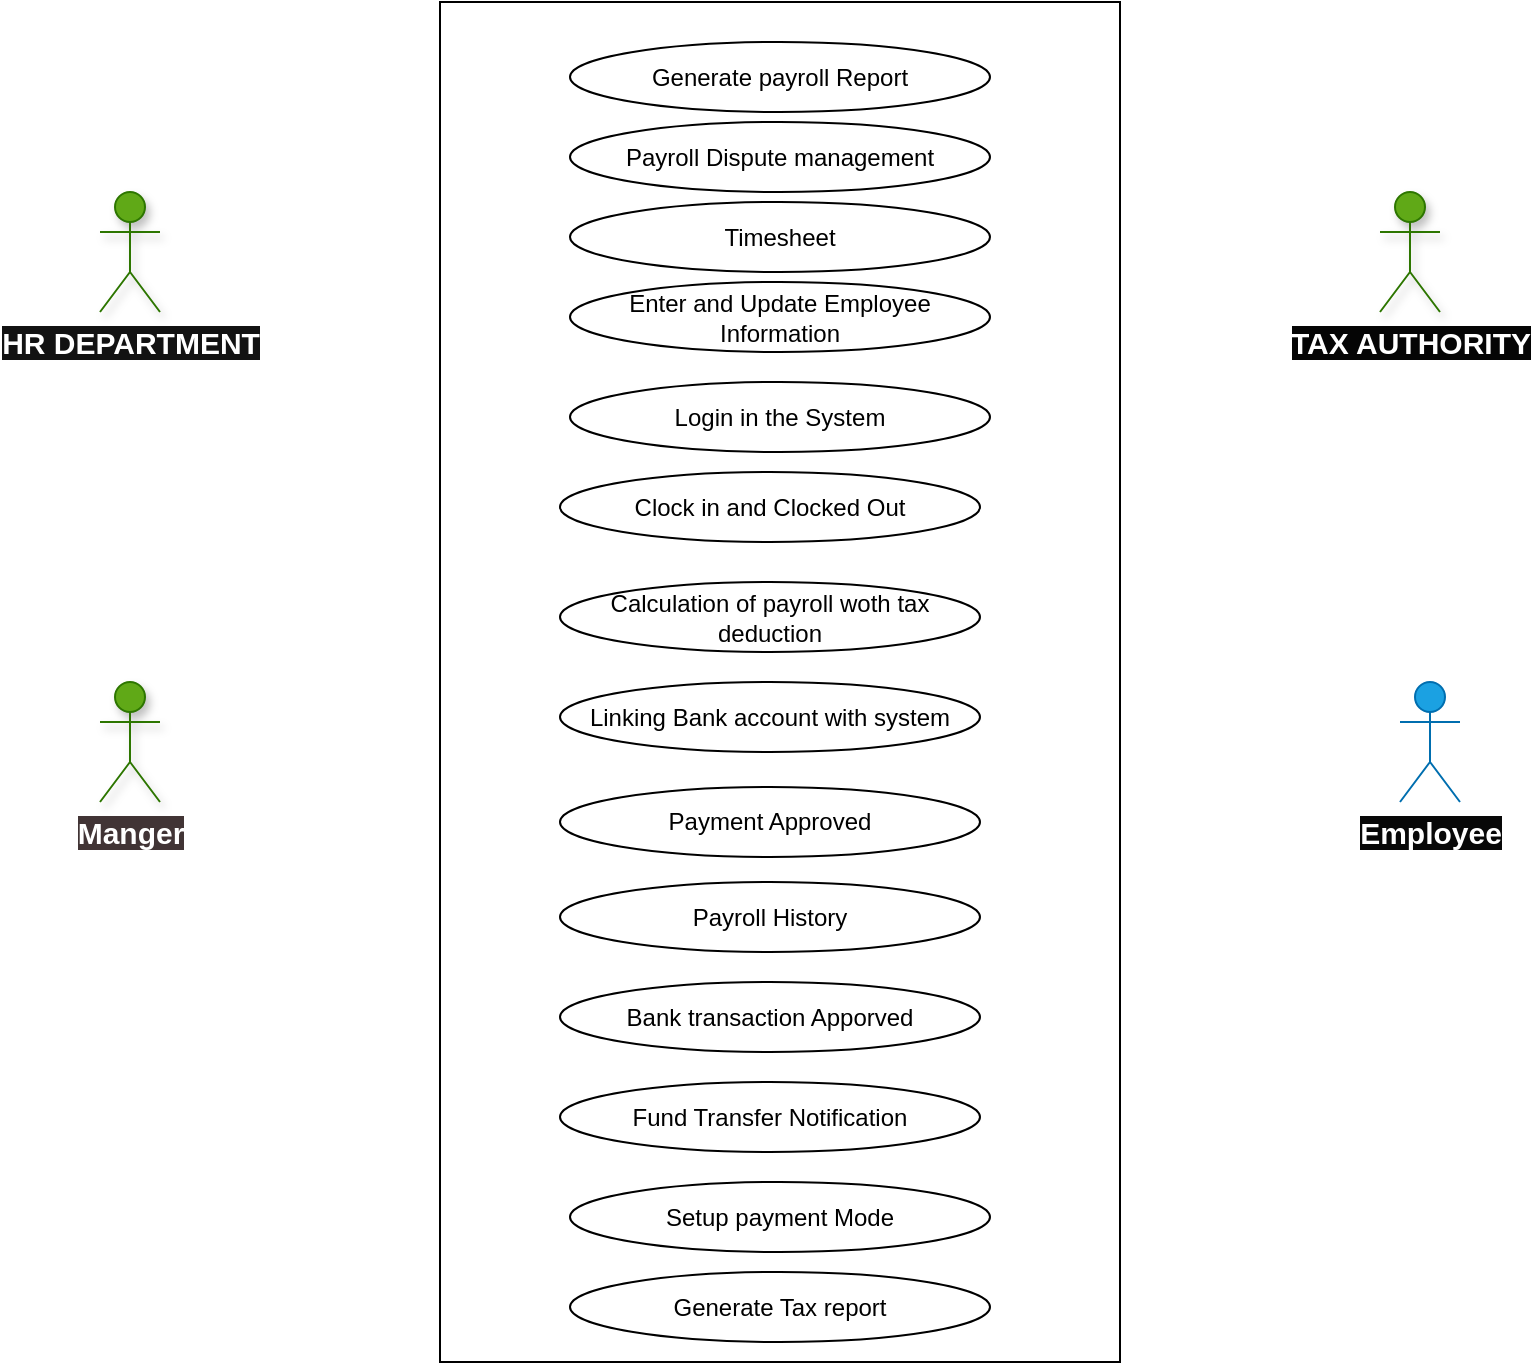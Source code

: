 <mxfile version="20.8.10" type="device"><diagram name="Page-1" id="uHvMw58qS8uGZ-ix74A2"><mxGraphModel dx="780" dy="1596" grid="1" gridSize="10" guides="1" tooltips="1" connect="1" arrows="1" fold="1" page="1" pageScale="1" pageWidth="850" pageHeight="1100" math="0" shadow="0"><root><mxCell id="0"/><mxCell id="1" parent="0"/><mxCell id="gEb4b2PIir80PRkTaEHa-1" value="" style="rounded=0;whiteSpace=wrap;html=1;" vertex="1" parent="1"><mxGeometry x="230" y="-120" width="340" height="680" as="geometry"/></mxCell><mxCell id="gEb4b2PIir80PRkTaEHa-2" value="&lt;b&gt;&lt;font style=&quot;font-size: 15px; background-color: rgb(8, 8, 8);&quot;&gt;Employee&lt;/font&gt;&lt;/b&gt;" style="shape=umlActor;verticalLabelPosition=bottom;verticalAlign=top;html=1;outlineConnect=0;fillColor=#1ba1e2;strokeColor=#006EAF;fontColor=#ffffff;" vertex="1" parent="1"><mxGeometry x="710" y="220" width="30" height="60" as="geometry"/></mxCell><mxCell id="gEb4b2PIir80PRkTaEHa-3" value="&lt;b&gt;&lt;font style=&quot;font-size: 15px; background-color: rgb(65, 52, 53);&quot;&gt;Manger&lt;/font&gt;&lt;/b&gt;" style="shape=umlActor;verticalLabelPosition=bottom;verticalAlign=top;html=1;outlineConnect=0;shadow=1;fillColor=#60a917;strokeColor=#2D7600;fontColor=#ffffff;" vertex="1" parent="1"><mxGeometry x="60" y="220" width="30" height="60" as="geometry"/></mxCell><mxCell id="gEb4b2PIir80PRkTaEHa-4" value="Login in the System" style="ellipse;whiteSpace=wrap;html=1;" vertex="1" parent="1"><mxGeometry x="295" y="70" width="210" height="35" as="geometry"/></mxCell><mxCell id="gEb4b2PIir80PRkTaEHa-7" value="Clock in and Clocked Out" style="ellipse;whiteSpace=wrap;html=1;" vertex="1" parent="1"><mxGeometry x="290" y="115" width="210" height="35" as="geometry"/></mxCell><mxCell id="gEb4b2PIir80PRkTaEHa-8" value="Calculation of payroll woth tax deduction" style="ellipse;whiteSpace=wrap;html=1;" vertex="1" parent="1"><mxGeometry x="290" y="170" width="210" height="35" as="geometry"/></mxCell><mxCell id="gEb4b2PIir80PRkTaEHa-9" value="Linking Bank account with system" style="ellipse;whiteSpace=wrap;html=1;" vertex="1" parent="1"><mxGeometry x="290" y="220" width="210" height="35" as="geometry"/></mxCell><mxCell id="gEb4b2PIir80PRkTaEHa-11" value="Payment Approved" style="ellipse;whiteSpace=wrap;html=1;" vertex="1" parent="1"><mxGeometry x="290" y="272.5" width="210" height="35" as="geometry"/></mxCell><mxCell id="gEb4b2PIir80PRkTaEHa-13" value="Payroll History" style="ellipse;whiteSpace=wrap;html=1;" vertex="1" parent="1"><mxGeometry x="290" y="320" width="210" height="35" as="geometry"/></mxCell><mxCell id="gEb4b2PIir80PRkTaEHa-14" value="Bank transaction Apporved" style="ellipse;whiteSpace=wrap;html=1;" vertex="1" parent="1"><mxGeometry x="290" y="370" width="210" height="35" as="geometry"/></mxCell><mxCell id="gEb4b2PIir80PRkTaEHa-15" value="Fund Transfer Notification" style="ellipse;whiteSpace=wrap;html=1;" vertex="1" parent="1"><mxGeometry x="290" y="420" width="210" height="35" as="geometry"/></mxCell><mxCell id="gEb4b2PIir80PRkTaEHa-38" value="Enter and Update Employee Information" style="ellipse;whiteSpace=wrap;html=1;" vertex="1" parent="1"><mxGeometry x="295" y="20" width="210" height="35" as="geometry"/></mxCell><mxCell id="gEb4b2PIir80PRkTaEHa-39" value="Timesheet" style="ellipse;whiteSpace=wrap;html=1;" vertex="1" parent="1"><mxGeometry x="295" y="-20" width="210" height="35" as="geometry"/></mxCell><mxCell id="gEb4b2PIir80PRkTaEHa-40" value="Setup payment Mode" style="ellipse;whiteSpace=wrap;html=1;" vertex="1" parent="1"><mxGeometry x="295" y="470" width="210" height="35" as="geometry"/></mxCell><mxCell id="gEb4b2PIir80PRkTaEHa-41" value="Generate Tax report" style="ellipse;whiteSpace=wrap;html=1;" vertex="1" parent="1"><mxGeometry x="295" y="515" width="210" height="35" as="geometry"/></mxCell><mxCell id="gEb4b2PIir80PRkTaEHa-42" value="Payroll Dispute management" style="ellipse;whiteSpace=wrap;html=1;" vertex="1" parent="1"><mxGeometry x="295" y="-60" width="210" height="35" as="geometry"/></mxCell><mxCell id="gEb4b2PIir80PRkTaEHa-43" value="Generate payroll Report" style="ellipse;whiteSpace=wrap;html=1;" vertex="1" parent="1"><mxGeometry x="295" y="-100" width="210" height="35" as="geometry"/></mxCell><mxCell id="gEb4b2PIir80PRkTaEHa-51" value="&lt;b&gt;&lt;font style=&quot;font-size: 15px; background-color: rgb(18, 18, 18);&quot;&gt;HR DEPARTMENT&lt;/font&gt;&lt;/b&gt;" style="shape=umlActor;verticalLabelPosition=bottom;verticalAlign=top;html=1;outlineConnect=0;shadow=1;fillColor=#60a917;strokeColor=#2D7600;fontColor=#ffffff;" vertex="1" parent="1"><mxGeometry x="60" y="-25" width="30" height="60" as="geometry"/></mxCell><mxCell id="gEb4b2PIir80PRkTaEHa-52" value="&lt;b&gt;&lt;font style=&quot;font-size: 15px; background-color: rgb(5, 5, 5);&quot;&gt;TAX AUTHORITY&lt;/font&gt;&lt;/b&gt;" style="shape=umlActor;verticalLabelPosition=bottom;verticalAlign=top;html=1;outlineConnect=0;shadow=1;fillColor=#60a917;strokeColor=#2D7600;fontColor=#ffffff;" vertex="1" parent="1"><mxGeometry x="700" y="-25" width="30" height="60" as="geometry"/></mxCell></root></mxGraphModel></diagram></mxfile>